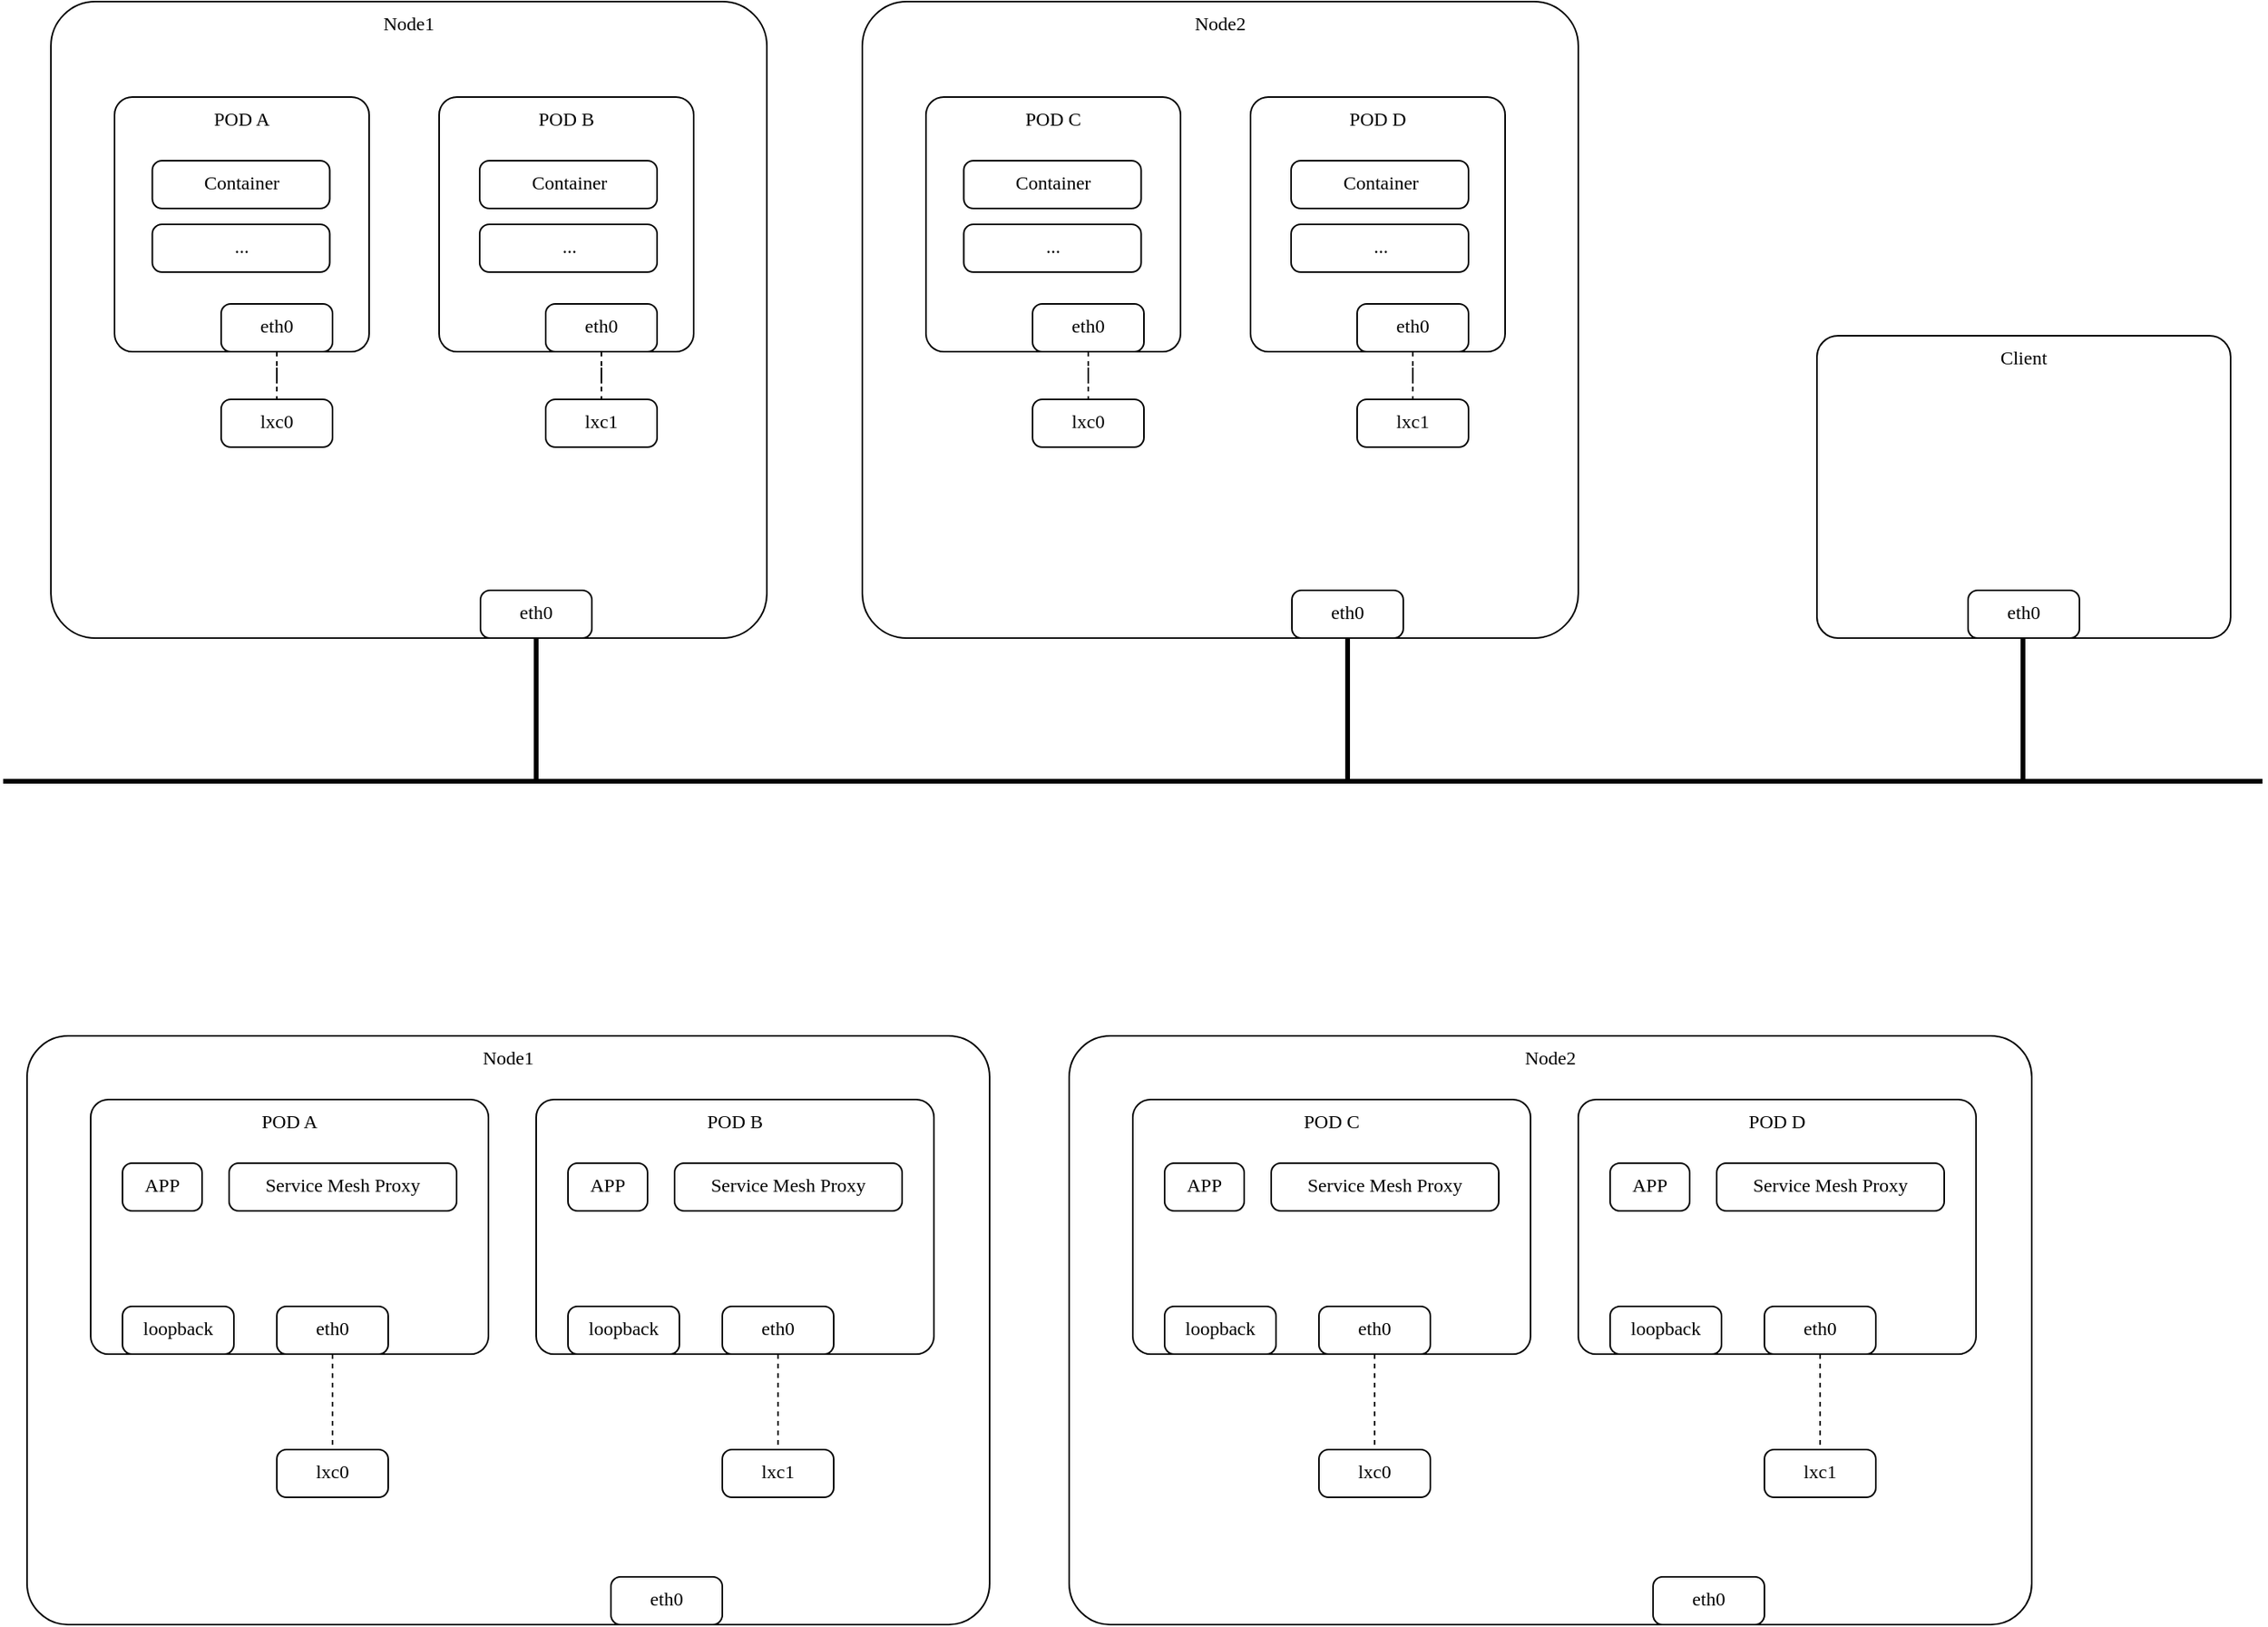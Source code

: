 <mxfile version="21.3.2" type="github">
  <diagram name="第 1 页" id="vNLDc5i9Rt-sk_Q8lJ6u">
    <mxGraphModel dx="952" dy="639" grid="1" gridSize="10" guides="1" tooltips="1" connect="1" arrows="1" fold="1" page="1" pageScale="1" pageWidth="827" pageHeight="1169" math="0" shadow="0">
      <root>
        <mxCell id="0" />
        <mxCell id="1" parent="0" />
        <mxCell id="w4B59_CVPUAiN3qROytd-1" value="&lt;div style=&quot;&quot;&gt;&lt;span style=&quot;font-family: Verdana; background-color: initial;&quot;&gt;Node1&lt;/span&gt;&lt;/div&gt;" style="rounded=1;whiteSpace=wrap;html=1;arcSize=7;align=center;labelPosition=center;verticalLabelPosition=middle;verticalAlign=top;" vertex="1" parent="1">
          <mxGeometry x="160" y="110" width="450" height="400" as="geometry" />
        </mxCell>
        <mxCell id="w4B59_CVPUAiN3qROytd-3" value="&lt;div style=&quot;&quot;&gt;&lt;font face=&quot;Verdana&quot;&gt;POD A&lt;/font&gt;&lt;/div&gt;" style="rounded=1;whiteSpace=wrap;html=1;arcSize=7;align=center;labelPosition=center;verticalLabelPosition=middle;verticalAlign=top;" vertex="1" parent="1">
          <mxGeometry x="200" y="170" width="160" height="160" as="geometry" />
        </mxCell>
        <mxCell id="w4B59_CVPUAiN3qROytd-7" value="&lt;div style=&quot;&quot;&gt;&lt;font face=&quot;Verdana&quot;&gt;POD B&lt;/font&gt;&lt;/div&gt;" style="rounded=1;whiteSpace=wrap;html=1;arcSize=7;align=center;labelPosition=center;verticalLabelPosition=middle;verticalAlign=top;" vertex="1" parent="1">
          <mxGeometry x="404" y="170" width="160" height="160" as="geometry" />
        </mxCell>
        <mxCell id="w4B59_CVPUAiN3qROytd-16" style="edgeStyle=orthogonalEdgeStyle;rounded=0;orthogonalLoop=1;jettySize=auto;html=1;entryX=0.5;entryY=0;entryDx=0;entryDy=0;startArrow=none;startFill=0;endArrow=none;endFill=0;dashed=1;" edge="1" parent="1" source="w4B59_CVPUAiN3qROytd-9" target="w4B59_CVPUAiN3qROytd-14">
          <mxGeometry relative="1" as="geometry" />
        </mxCell>
        <mxCell id="w4B59_CVPUAiN3qROytd-9" value="&lt;div style=&quot;&quot;&gt;&lt;font face=&quot;Verdana&quot;&gt;eth0&lt;/font&gt;&lt;/div&gt;" style="rounded=1;whiteSpace=wrap;html=1;arcSize=20;align=center;labelPosition=center;verticalLabelPosition=middle;verticalAlign=top;" vertex="1" parent="1">
          <mxGeometry x="267" y="300" width="70" height="30" as="geometry" />
        </mxCell>
        <mxCell id="w4B59_CVPUAiN3qROytd-17" style="edgeStyle=orthogonalEdgeStyle;rounded=0;orthogonalLoop=1;jettySize=auto;html=1;entryX=0.5;entryY=0;entryDx=0;entryDy=0;startArrow=none;startFill=0;endArrow=none;endFill=0;dashed=1;" edge="1" parent="1" source="w4B59_CVPUAiN3qROytd-11" target="w4B59_CVPUAiN3qROytd-15">
          <mxGeometry relative="1" as="geometry" />
        </mxCell>
        <mxCell id="w4B59_CVPUAiN3qROytd-11" value="&lt;div style=&quot;&quot;&gt;&lt;font face=&quot;Verdana&quot;&gt;eth0&lt;/font&gt;&lt;/div&gt;" style="rounded=1;whiteSpace=wrap;html=1;arcSize=20;align=center;labelPosition=center;verticalLabelPosition=middle;verticalAlign=top;" vertex="1" parent="1">
          <mxGeometry x="471" y="300" width="70" height="30" as="geometry" />
        </mxCell>
        <mxCell id="w4B59_CVPUAiN3qROytd-13" value="&lt;div style=&quot;&quot;&gt;&lt;font face=&quot;Verdana&quot;&gt;eth0&lt;/font&gt;&lt;/div&gt;" style="rounded=1;whiteSpace=wrap;html=1;arcSize=20;align=center;labelPosition=center;verticalLabelPosition=middle;verticalAlign=top;" vertex="1" parent="1">
          <mxGeometry x="430" y="480" width="70" height="30" as="geometry" />
        </mxCell>
        <mxCell id="w4B59_CVPUAiN3qROytd-14" value="&lt;div style=&quot;&quot;&gt;&lt;font face=&quot;Verdana&quot;&gt;lxc0&lt;/font&gt;&lt;/div&gt;" style="rounded=1;whiteSpace=wrap;html=1;arcSize=20;align=center;labelPosition=center;verticalLabelPosition=middle;verticalAlign=top;" vertex="1" parent="1">
          <mxGeometry x="267" y="360" width="70" height="30" as="geometry" />
        </mxCell>
        <mxCell id="w4B59_CVPUAiN3qROytd-15" value="&lt;div style=&quot;&quot;&gt;&lt;font face=&quot;Verdana&quot;&gt;lxc1&lt;/font&gt;&lt;/div&gt;" style="rounded=1;whiteSpace=wrap;html=1;arcSize=20;align=center;labelPosition=center;verticalLabelPosition=middle;verticalAlign=top;" vertex="1" parent="1">
          <mxGeometry x="471" y="360" width="70" height="30" as="geometry" />
        </mxCell>
        <mxCell id="w4B59_CVPUAiN3qROytd-19" value="&lt;div style=&quot;&quot;&gt;&lt;span style=&quot;font-family: Verdana; background-color: initial;&quot;&gt;Node1&lt;/span&gt;&lt;/div&gt;" style="rounded=1;whiteSpace=wrap;html=1;arcSize=7;align=center;labelPosition=center;verticalLabelPosition=middle;verticalAlign=top;" vertex="1" parent="1">
          <mxGeometry x="145" y="760" width="605" height="370" as="geometry" />
        </mxCell>
        <mxCell id="w4B59_CVPUAiN3qROytd-20" value="&lt;div style=&quot;&quot;&gt;&lt;font face=&quot;Verdana&quot;&gt;POD A&lt;/font&gt;&lt;/div&gt;" style="rounded=1;whiteSpace=wrap;html=1;arcSize=7;align=center;labelPosition=center;verticalLabelPosition=middle;verticalAlign=top;" vertex="1" parent="1">
          <mxGeometry x="185" y="800" width="250" height="160" as="geometry" />
        </mxCell>
        <mxCell id="w4B59_CVPUAiN3qROytd-22" style="edgeStyle=orthogonalEdgeStyle;rounded=0;orthogonalLoop=1;jettySize=auto;html=1;entryX=0.5;entryY=0;entryDx=0;entryDy=0;startArrow=none;startFill=0;endArrow=none;endFill=0;dashed=1;" edge="1" source="w4B59_CVPUAiN3qROytd-23" target="w4B59_CVPUAiN3qROytd-28" parent="1">
          <mxGeometry relative="1" as="geometry" />
        </mxCell>
        <mxCell id="w4B59_CVPUAiN3qROytd-23" value="&lt;div style=&quot;&quot;&gt;&lt;font face=&quot;Verdana&quot;&gt;eth0&lt;/font&gt;&lt;/div&gt;" style="rounded=1;whiteSpace=wrap;html=1;arcSize=20;align=center;labelPosition=center;verticalLabelPosition=middle;verticalAlign=top;" vertex="1" parent="1">
          <mxGeometry x="302" y="930" width="70" height="30" as="geometry" />
        </mxCell>
        <mxCell id="w4B59_CVPUAiN3qROytd-28" value="&lt;div style=&quot;&quot;&gt;&lt;font face=&quot;Verdana&quot;&gt;lxc0&lt;/font&gt;&lt;/div&gt;" style="rounded=1;whiteSpace=wrap;html=1;arcSize=20;align=center;labelPosition=center;verticalLabelPosition=middle;verticalAlign=top;" vertex="1" parent="1">
          <mxGeometry x="302" y="1020" width="70" height="30" as="geometry" />
        </mxCell>
        <mxCell id="w4B59_CVPUAiN3qROytd-32" value="&lt;div style=&quot;&quot;&gt;&lt;font face=&quot;Verdana&quot;&gt;APP&lt;/font&gt;&lt;/div&gt;" style="rounded=1;whiteSpace=wrap;html=1;arcSize=20;align=center;labelPosition=center;verticalLabelPosition=middle;verticalAlign=top;" vertex="1" parent="1">
          <mxGeometry x="205" y="840" width="50" height="30" as="geometry" />
        </mxCell>
        <mxCell id="w4B59_CVPUAiN3qROytd-33" value="&lt;div style=&quot;&quot;&gt;&lt;font face=&quot;Verdana&quot;&gt;Service Mesh Proxy&lt;/font&gt;&lt;/div&gt;" style="rounded=1;whiteSpace=wrap;html=1;arcSize=20;align=center;labelPosition=center;verticalLabelPosition=middle;verticalAlign=top;" vertex="1" parent="1">
          <mxGeometry x="272" y="840" width="143" height="30" as="geometry" />
        </mxCell>
        <mxCell id="w4B59_CVPUAiN3qROytd-34" value="&lt;div style=&quot;&quot;&gt;&lt;font face=&quot;Verdana&quot;&gt;loopback&lt;/font&gt;&lt;/div&gt;" style="rounded=1;whiteSpace=wrap;html=1;arcSize=20;align=center;labelPosition=center;verticalLabelPosition=middle;verticalAlign=top;" vertex="1" parent="1">
          <mxGeometry x="205" y="930" width="70" height="30" as="geometry" />
        </mxCell>
        <mxCell id="w4B59_CVPUAiN3qROytd-35" value="&lt;div style=&quot;&quot;&gt;&lt;font face=&quot;Verdana&quot;&gt;POD B&lt;/font&gt;&lt;/div&gt;" style="rounded=1;whiteSpace=wrap;html=1;arcSize=7;align=center;labelPosition=center;verticalLabelPosition=middle;verticalAlign=top;" vertex="1" parent="1">
          <mxGeometry x="465" y="800" width="250" height="160" as="geometry" />
        </mxCell>
        <mxCell id="w4B59_CVPUAiN3qROytd-36" style="edgeStyle=orthogonalEdgeStyle;rounded=0;orthogonalLoop=1;jettySize=auto;html=1;entryX=0.5;entryY=0;entryDx=0;entryDy=0;startArrow=none;startFill=0;endArrow=none;endFill=0;dashed=1;" edge="1" source="w4B59_CVPUAiN3qROytd-37" target="w4B59_CVPUAiN3qROytd-38" parent="1">
          <mxGeometry relative="1" as="geometry" />
        </mxCell>
        <mxCell id="w4B59_CVPUAiN3qROytd-37" value="&lt;div style=&quot;&quot;&gt;&lt;font face=&quot;Verdana&quot;&gt;eth0&lt;/font&gt;&lt;/div&gt;" style="rounded=1;whiteSpace=wrap;html=1;arcSize=20;align=center;labelPosition=center;verticalLabelPosition=middle;verticalAlign=top;" vertex="1" parent="1">
          <mxGeometry x="582" y="930" width="70" height="30" as="geometry" />
        </mxCell>
        <mxCell id="w4B59_CVPUAiN3qROytd-38" value="&lt;div style=&quot;&quot;&gt;&lt;font face=&quot;Verdana&quot;&gt;lxc1&lt;/font&gt;&lt;/div&gt;" style="rounded=1;whiteSpace=wrap;html=1;arcSize=20;align=center;labelPosition=center;verticalLabelPosition=middle;verticalAlign=top;" vertex="1" parent="1">
          <mxGeometry x="582" y="1020" width="70" height="30" as="geometry" />
        </mxCell>
        <mxCell id="w4B59_CVPUAiN3qROytd-39" value="&lt;div style=&quot;&quot;&gt;&lt;font face=&quot;Verdana&quot;&gt;APP&lt;/font&gt;&lt;/div&gt;" style="rounded=1;whiteSpace=wrap;html=1;arcSize=20;align=center;labelPosition=center;verticalLabelPosition=middle;verticalAlign=top;" vertex="1" parent="1">
          <mxGeometry x="485" y="840" width="50" height="30" as="geometry" />
        </mxCell>
        <mxCell id="w4B59_CVPUAiN3qROytd-40" value="&lt;div style=&quot;&quot;&gt;&lt;font face=&quot;Verdana&quot;&gt;Service Mesh Proxy&lt;/font&gt;&lt;/div&gt;" style="rounded=1;whiteSpace=wrap;html=1;arcSize=20;align=center;labelPosition=center;verticalLabelPosition=middle;verticalAlign=top;" vertex="1" parent="1">
          <mxGeometry x="552" y="840" width="143" height="30" as="geometry" />
        </mxCell>
        <mxCell id="w4B59_CVPUAiN3qROytd-41" value="&lt;div style=&quot;&quot;&gt;&lt;font face=&quot;Verdana&quot;&gt;loopback&lt;/font&gt;&lt;/div&gt;" style="rounded=1;whiteSpace=wrap;html=1;arcSize=20;align=center;labelPosition=center;verticalLabelPosition=middle;verticalAlign=top;" vertex="1" parent="1">
          <mxGeometry x="485" y="930" width="70" height="30" as="geometry" />
        </mxCell>
        <mxCell id="w4B59_CVPUAiN3qROytd-42" value="&lt;div style=&quot;&quot;&gt;&lt;font face=&quot;Verdana&quot;&gt;eth0&lt;/font&gt;&lt;/div&gt;" style="rounded=1;whiteSpace=wrap;html=1;arcSize=20;align=center;labelPosition=center;verticalLabelPosition=middle;verticalAlign=top;" vertex="1" parent="1">
          <mxGeometry x="512" y="1100" width="70" height="30" as="geometry" />
        </mxCell>
        <mxCell id="w4B59_CVPUAiN3qROytd-43" value="&lt;font face=&quot;Verdana&quot;&gt;Container&lt;/font&gt;" style="rounded=1;whiteSpace=wrap;html=1;arcSize=20;align=center;labelPosition=center;verticalLabelPosition=middle;verticalAlign=top;" vertex="1" parent="1">
          <mxGeometry x="223.75" y="210" width="111.5" height="30" as="geometry" />
        </mxCell>
        <mxCell id="w4B59_CVPUAiN3qROytd-44" value="&lt;font face=&quot;Verdana&quot;&gt;...&lt;/font&gt;" style="rounded=1;whiteSpace=wrap;html=1;arcSize=20;align=center;labelPosition=center;verticalLabelPosition=middle;verticalAlign=top;" vertex="1" parent="1">
          <mxGeometry x="223.75" y="250" width="111.5" height="30" as="geometry" />
        </mxCell>
        <mxCell id="w4B59_CVPUAiN3qROytd-45" value="&lt;font face=&quot;Verdana&quot;&gt;Container&lt;/font&gt;" style="rounded=1;whiteSpace=wrap;html=1;arcSize=20;align=center;labelPosition=center;verticalLabelPosition=middle;verticalAlign=top;" vertex="1" parent="1">
          <mxGeometry x="429.5" y="210" width="111.5" height="30" as="geometry" />
        </mxCell>
        <mxCell id="w4B59_CVPUAiN3qROytd-46" value="&lt;font face=&quot;Verdana&quot;&gt;...&lt;/font&gt;" style="rounded=1;whiteSpace=wrap;html=1;arcSize=20;align=center;labelPosition=center;verticalLabelPosition=middle;verticalAlign=top;" vertex="1" parent="1">
          <mxGeometry x="429.5" y="250" width="111.5" height="30" as="geometry" />
        </mxCell>
        <mxCell id="w4B59_CVPUAiN3qROytd-47" value="&lt;div style=&quot;&quot;&gt;&lt;span style=&quot;font-family: Verdana; background-color: initial;&quot;&gt;Node2&lt;/span&gt;&lt;/div&gt;" style="rounded=1;whiteSpace=wrap;html=1;arcSize=7;align=center;labelPosition=center;verticalLabelPosition=middle;verticalAlign=top;" vertex="1" parent="1">
          <mxGeometry x="670" y="110" width="450" height="400" as="geometry" />
        </mxCell>
        <mxCell id="w4B59_CVPUAiN3qROytd-48" value="&lt;div style=&quot;&quot;&gt;&lt;font face=&quot;Verdana&quot;&gt;POD C&lt;/font&gt;&lt;/div&gt;" style="rounded=1;whiteSpace=wrap;html=1;arcSize=7;align=center;labelPosition=center;verticalLabelPosition=middle;verticalAlign=top;" vertex="1" parent="1">
          <mxGeometry x="710" y="170" width="160" height="160" as="geometry" />
        </mxCell>
        <mxCell id="w4B59_CVPUAiN3qROytd-49" value="&lt;div style=&quot;&quot;&gt;&lt;font face=&quot;Verdana&quot;&gt;POD D&lt;/font&gt;&lt;/div&gt;" style="rounded=1;whiteSpace=wrap;html=1;arcSize=7;align=center;labelPosition=center;verticalLabelPosition=middle;verticalAlign=top;" vertex="1" parent="1">
          <mxGeometry x="914" y="170" width="160" height="160" as="geometry" />
        </mxCell>
        <mxCell id="w4B59_CVPUAiN3qROytd-50" style="edgeStyle=orthogonalEdgeStyle;rounded=0;orthogonalLoop=1;jettySize=auto;html=1;entryX=0.5;entryY=0;entryDx=0;entryDy=0;startArrow=none;startFill=0;endArrow=none;endFill=0;dashed=1;" edge="1" source="w4B59_CVPUAiN3qROytd-51" target="w4B59_CVPUAiN3qROytd-55" parent="1">
          <mxGeometry relative="1" as="geometry" />
        </mxCell>
        <mxCell id="w4B59_CVPUAiN3qROytd-51" value="&lt;div style=&quot;&quot;&gt;&lt;font face=&quot;Verdana&quot;&gt;eth0&lt;/font&gt;&lt;/div&gt;" style="rounded=1;whiteSpace=wrap;html=1;arcSize=20;align=center;labelPosition=center;verticalLabelPosition=middle;verticalAlign=top;" vertex="1" parent="1">
          <mxGeometry x="777" y="300" width="70" height="30" as="geometry" />
        </mxCell>
        <mxCell id="w4B59_CVPUAiN3qROytd-52" style="edgeStyle=orthogonalEdgeStyle;rounded=0;orthogonalLoop=1;jettySize=auto;html=1;entryX=0.5;entryY=0;entryDx=0;entryDy=0;startArrow=none;startFill=0;endArrow=none;endFill=0;dashed=1;" edge="1" source="w4B59_CVPUAiN3qROytd-53" target="w4B59_CVPUAiN3qROytd-56" parent="1">
          <mxGeometry relative="1" as="geometry" />
        </mxCell>
        <mxCell id="w4B59_CVPUAiN3qROytd-53" value="&lt;div style=&quot;&quot;&gt;&lt;font face=&quot;Verdana&quot;&gt;eth0&lt;/font&gt;&lt;/div&gt;" style="rounded=1;whiteSpace=wrap;html=1;arcSize=20;align=center;labelPosition=center;verticalLabelPosition=middle;verticalAlign=top;" vertex="1" parent="1">
          <mxGeometry x="981" y="300" width="70" height="30" as="geometry" />
        </mxCell>
        <mxCell id="w4B59_CVPUAiN3qROytd-54" value="&lt;div style=&quot;&quot;&gt;&lt;font face=&quot;Verdana&quot;&gt;eth0&lt;/font&gt;&lt;/div&gt;" style="rounded=1;whiteSpace=wrap;html=1;arcSize=20;align=center;labelPosition=center;verticalLabelPosition=middle;verticalAlign=top;" vertex="1" parent="1">
          <mxGeometry x="940" y="480" width="70" height="30" as="geometry" />
        </mxCell>
        <mxCell id="w4B59_CVPUAiN3qROytd-55" value="&lt;div style=&quot;&quot;&gt;&lt;font face=&quot;Verdana&quot;&gt;lxc0&lt;/font&gt;&lt;/div&gt;" style="rounded=1;whiteSpace=wrap;html=1;arcSize=20;align=center;labelPosition=center;verticalLabelPosition=middle;verticalAlign=top;" vertex="1" parent="1">
          <mxGeometry x="777" y="360" width="70" height="30" as="geometry" />
        </mxCell>
        <mxCell id="w4B59_CVPUAiN3qROytd-56" value="&lt;div style=&quot;&quot;&gt;&lt;font face=&quot;Verdana&quot;&gt;lxc1&lt;/font&gt;&lt;/div&gt;" style="rounded=1;whiteSpace=wrap;html=1;arcSize=20;align=center;labelPosition=center;verticalLabelPosition=middle;verticalAlign=top;" vertex="1" parent="1">
          <mxGeometry x="981" y="360" width="70" height="30" as="geometry" />
        </mxCell>
        <mxCell id="w4B59_CVPUAiN3qROytd-57" value="&lt;font face=&quot;Verdana&quot;&gt;Container&lt;/font&gt;" style="rounded=1;whiteSpace=wrap;html=1;arcSize=20;align=center;labelPosition=center;verticalLabelPosition=middle;verticalAlign=top;" vertex="1" parent="1">
          <mxGeometry x="733.75" y="210" width="111.5" height="30" as="geometry" />
        </mxCell>
        <mxCell id="w4B59_CVPUAiN3qROytd-58" value="&lt;font face=&quot;Verdana&quot;&gt;...&lt;/font&gt;" style="rounded=1;whiteSpace=wrap;html=1;arcSize=20;align=center;labelPosition=center;verticalLabelPosition=middle;verticalAlign=top;" vertex="1" parent="1">
          <mxGeometry x="733.75" y="250" width="111.5" height="30" as="geometry" />
        </mxCell>
        <mxCell id="w4B59_CVPUAiN3qROytd-59" value="&lt;font face=&quot;Verdana&quot;&gt;Container&lt;/font&gt;" style="rounded=1;whiteSpace=wrap;html=1;arcSize=20;align=center;labelPosition=center;verticalLabelPosition=middle;verticalAlign=top;" vertex="1" parent="1">
          <mxGeometry x="939.5" y="210" width="111.5" height="30" as="geometry" />
        </mxCell>
        <mxCell id="w4B59_CVPUAiN3qROytd-60" value="&lt;font face=&quot;Verdana&quot;&gt;...&lt;/font&gt;" style="rounded=1;whiteSpace=wrap;html=1;arcSize=20;align=center;labelPosition=center;verticalLabelPosition=middle;verticalAlign=top;" vertex="1" parent="1">
          <mxGeometry x="939.5" y="250" width="111.5" height="30" as="geometry" />
        </mxCell>
        <mxCell id="w4B59_CVPUAiN3qROytd-61" value="" style="endArrow=none;html=1;rounded=0;entryX=0.5;entryY=1;entryDx=0;entryDy=0;strokeWidth=3;" edge="1" parent="1" target="w4B59_CVPUAiN3qROytd-13">
          <mxGeometry width="50" height="50" relative="1" as="geometry">
            <mxPoint x="465" y="600" as="sourcePoint" />
            <mxPoint x="464" y="540" as="targetPoint" />
          </mxGeometry>
        </mxCell>
        <mxCell id="w4B59_CVPUAiN3qROytd-64" value="" style="endArrow=none;html=1;rounded=0;entryX=0.5;entryY=1;entryDx=0;entryDy=0;strokeWidth=3;" edge="1" parent="1" target="w4B59_CVPUAiN3qROytd-54">
          <mxGeometry width="50" height="50" relative="1" as="geometry">
            <mxPoint x="975" y="600" as="sourcePoint" />
            <mxPoint x="930" y="550" as="targetPoint" />
          </mxGeometry>
        </mxCell>
        <mxCell id="w4B59_CVPUAiN3qROytd-65" value="" style="endArrow=none;html=1;rounded=0;strokeWidth=3;" edge="1" parent="1">
          <mxGeometry width="50" height="50" relative="1" as="geometry">
            <mxPoint x="130" y="600" as="sourcePoint" />
            <mxPoint x="1550" y="600" as="targetPoint" />
          </mxGeometry>
        </mxCell>
        <mxCell id="w4B59_CVPUAiN3qROytd-66" value="&lt;div style=&quot;&quot;&gt;&lt;span style=&quot;font-family: Verdana; background-color: initial;&quot;&gt;Node2&lt;/span&gt;&lt;/div&gt;" style="rounded=1;whiteSpace=wrap;html=1;arcSize=7;align=center;labelPosition=center;verticalLabelPosition=middle;verticalAlign=top;" vertex="1" parent="1">
          <mxGeometry x="800" y="760" width="605" height="370" as="geometry" />
        </mxCell>
        <mxCell id="w4B59_CVPUAiN3qROytd-67" value="&lt;div style=&quot;&quot;&gt;&lt;font face=&quot;Verdana&quot;&gt;POD C&lt;/font&gt;&lt;/div&gt;" style="rounded=1;whiteSpace=wrap;html=1;arcSize=7;align=center;labelPosition=center;verticalLabelPosition=middle;verticalAlign=top;" vertex="1" parent="1">
          <mxGeometry x="840" y="800" width="250" height="160" as="geometry" />
        </mxCell>
        <mxCell id="w4B59_CVPUAiN3qROytd-68" style="edgeStyle=orthogonalEdgeStyle;rounded=0;orthogonalLoop=1;jettySize=auto;html=1;entryX=0.5;entryY=0;entryDx=0;entryDy=0;startArrow=none;startFill=0;endArrow=none;endFill=0;dashed=1;" edge="1" source="w4B59_CVPUAiN3qROytd-69" target="w4B59_CVPUAiN3qROytd-70" parent="1">
          <mxGeometry relative="1" as="geometry" />
        </mxCell>
        <mxCell id="w4B59_CVPUAiN3qROytd-69" value="&lt;div style=&quot;&quot;&gt;&lt;font face=&quot;Verdana&quot;&gt;eth0&lt;/font&gt;&lt;/div&gt;" style="rounded=1;whiteSpace=wrap;html=1;arcSize=20;align=center;labelPosition=center;verticalLabelPosition=middle;verticalAlign=top;" vertex="1" parent="1">
          <mxGeometry x="957" y="930" width="70" height="30" as="geometry" />
        </mxCell>
        <mxCell id="w4B59_CVPUAiN3qROytd-70" value="&lt;div style=&quot;&quot;&gt;&lt;font face=&quot;Verdana&quot;&gt;lxc0&lt;/font&gt;&lt;/div&gt;" style="rounded=1;whiteSpace=wrap;html=1;arcSize=20;align=center;labelPosition=center;verticalLabelPosition=middle;verticalAlign=top;" vertex="1" parent="1">
          <mxGeometry x="957" y="1020" width="70" height="30" as="geometry" />
        </mxCell>
        <mxCell id="w4B59_CVPUAiN3qROytd-71" value="&lt;div style=&quot;&quot;&gt;&lt;font face=&quot;Verdana&quot;&gt;APP&lt;/font&gt;&lt;/div&gt;" style="rounded=1;whiteSpace=wrap;html=1;arcSize=20;align=center;labelPosition=center;verticalLabelPosition=middle;verticalAlign=top;" vertex="1" parent="1">
          <mxGeometry x="860" y="840" width="50" height="30" as="geometry" />
        </mxCell>
        <mxCell id="w4B59_CVPUAiN3qROytd-72" value="&lt;div style=&quot;&quot;&gt;&lt;font face=&quot;Verdana&quot;&gt;Service Mesh Proxy&lt;/font&gt;&lt;/div&gt;" style="rounded=1;whiteSpace=wrap;html=1;arcSize=20;align=center;labelPosition=center;verticalLabelPosition=middle;verticalAlign=top;" vertex="1" parent="1">
          <mxGeometry x="927" y="840" width="143" height="30" as="geometry" />
        </mxCell>
        <mxCell id="w4B59_CVPUAiN3qROytd-73" value="&lt;div style=&quot;&quot;&gt;&lt;font face=&quot;Verdana&quot;&gt;loopback&lt;/font&gt;&lt;/div&gt;" style="rounded=1;whiteSpace=wrap;html=1;arcSize=20;align=center;labelPosition=center;verticalLabelPosition=middle;verticalAlign=top;" vertex="1" parent="1">
          <mxGeometry x="860" y="930" width="70" height="30" as="geometry" />
        </mxCell>
        <mxCell id="w4B59_CVPUAiN3qROytd-74" value="&lt;div style=&quot;&quot;&gt;&lt;font face=&quot;Verdana&quot;&gt;POD D&lt;/font&gt;&lt;/div&gt;" style="rounded=1;whiteSpace=wrap;html=1;arcSize=7;align=center;labelPosition=center;verticalLabelPosition=middle;verticalAlign=top;" vertex="1" parent="1">
          <mxGeometry x="1120" y="800" width="250" height="160" as="geometry" />
        </mxCell>
        <mxCell id="w4B59_CVPUAiN3qROytd-75" style="edgeStyle=orthogonalEdgeStyle;rounded=0;orthogonalLoop=1;jettySize=auto;html=1;entryX=0.5;entryY=0;entryDx=0;entryDy=0;startArrow=none;startFill=0;endArrow=none;endFill=0;dashed=1;" edge="1" source="w4B59_CVPUAiN3qROytd-76" target="w4B59_CVPUAiN3qROytd-77" parent="1">
          <mxGeometry relative="1" as="geometry" />
        </mxCell>
        <mxCell id="w4B59_CVPUAiN3qROytd-76" value="&lt;div style=&quot;&quot;&gt;&lt;font face=&quot;Verdana&quot;&gt;eth0&lt;/font&gt;&lt;/div&gt;" style="rounded=1;whiteSpace=wrap;html=1;arcSize=20;align=center;labelPosition=center;verticalLabelPosition=middle;verticalAlign=top;" vertex="1" parent="1">
          <mxGeometry x="1237" y="930" width="70" height="30" as="geometry" />
        </mxCell>
        <mxCell id="w4B59_CVPUAiN3qROytd-77" value="&lt;div style=&quot;&quot;&gt;&lt;font face=&quot;Verdana&quot;&gt;lxc1&lt;/font&gt;&lt;/div&gt;" style="rounded=1;whiteSpace=wrap;html=1;arcSize=20;align=center;labelPosition=center;verticalLabelPosition=middle;verticalAlign=top;" vertex="1" parent="1">
          <mxGeometry x="1237" y="1020" width="70" height="30" as="geometry" />
        </mxCell>
        <mxCell id="w4B59_CVPUAiN3qROytd-78" value="&lt;div style=&quot;&quot;&gt;&lt;font face=&quot;Verdana&quot;&gt;APP&lt;/font&gt;&lt;/div&gt;" style="rounded=1;whiteSpace=wrap;html=1;arcSize=20;align=center;labelPosition=center;verticalLabelPosition=middle;verticalAlign=top;" vertex="1" parent="1">
          <mxGeometry x="1140" y="840" width="50" height="30" as="geometry" />
        </mxCell>
        <mxCell id="w4B59_CVPUAiN3qROytd-79" value="&lt;div style=&quot;&quot;&gt;&lt;font face=&quot;Verdana&quot;&gt;Service Mesh Proxy&lt;/font&gt;&lt;/div&gt;" style="rounded=1;whiteSpace=wrap;html=1;arcSize=20;align=center;labelPosition=center;verticalLabelPosition=middle;verticalAlign=top;" vertex="1" parent="1">
          <mxGeometry x="1207" y="840" width="143" height="30" as="geometry" />
        </mxCell>
        <mxCell id="w4B59_CVPUAiN3qROytd-80" value="&lt;div style=&quot;&quot;&gt;&lt;font face=&quot;Verdana&quot;&gt;loopback&lt;/font&gt;&lt;/div&gt;" style="rounded=1;whiteSpace=wrap;html=1;arcSize=20;align=center;labelPosition=center;verticalLabelPosition=middle;verticalAlign=top;" vertex="1" parent="1">
          <mxGeometry x="1140" y="930" width="70" height="30" as="geometry" />
        </mxCell>
        <mxCell id="w4B59_CVPUAiN3qROytd-81" value="&lt;div style=&quot;&quot;&gt;&lt;font face=&quot;Verdana&quot;&gt;eth0&lt;/font&gt;&lt;/div&gt;" style="rounded=1;whiteSpace=wrap;html=1;arcSize=20;align=center;labelPosition=center;verticalLabelPosition=middle;verticalAlign=top;" vertex="1" parent="1">
          <mxGeometry x="1167" y="1100" width="70" height="30" as="geometry" />
        </mxCell>
        <mxCell id="w4B59_CVPUAiN3qROytd-82" value="&lt;div style=&quot;&quot;&gt;&lt;span style=&quot;font-family: Verdana; background-color: initial;&quot;&gt;Client&lt;/span&gt;&lt;/div&gt;" style="rounded=1;whiteSpace=wrap;html=1;arcSize=7;align=center;labelPosition=center;verticalLabelPosition=middle;verticalAlign=top;" vertex="1" parent="1">
          <mxGeometry x="1270" y="320" width="260" height="190" as="geometry" />
        </mxCell>
        <mxCell id="w4B59_CVPUAiN3qROytd-83" value="&lt;div style=&quot;&quot;&gt;&lt;font face=&quot;Verdana&quot;&gt;eth0&lt;/font&gt;&lt;/div&gt;" style="rounded=1;whiteSpace=wrap;html=1;arcSize=20;align=center;labelPosition=center;verticalLabelPosition=middle;verticalAlign=top;" vertex="1" parent="1">
          <mxGeometry x="1365" y="480" width="70" height="30" as="geometry" />
        </mxCell>
        <mxCell id="w4B59_CVPUAiN3qROytd-84" value="" style="endArrow=none;html=1;rounded=0;entryX=0.5;entryY=1;entryDx=0;entryDy=0;strokeWidth=3;" edge="1" parent="1">
          <mxGeometry width="50" height="50" relative="1" as="geometry">
            <mxPoint x="1399.5" y="600" as="sourcePoint" />
            <mxPoint x="1399.5" y="510" as="targetPoint" />
          </mxGeometry>
        </mxCell>
      </root>
    </mxGraphModel>
  </diagram>
</mxfile>
